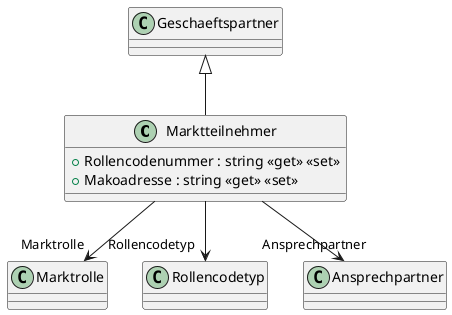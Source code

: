 @startuml
class Marktteilnehmer {
    + Rollencodenummer : string <<get>> <<set>>
    + Makoadresse : string <<get>> <<set>>
}
Geschaeftspartner <|-- Marktteilnehmer
Marktteilnehmer --> "Marktrolle" Marktrolle
Marktteilnehmer --> "Rollencodetyp" Rollencodetyp
Marktteilnehmer --> "Ansprechpartner" Ansprechpartner
@enduml
